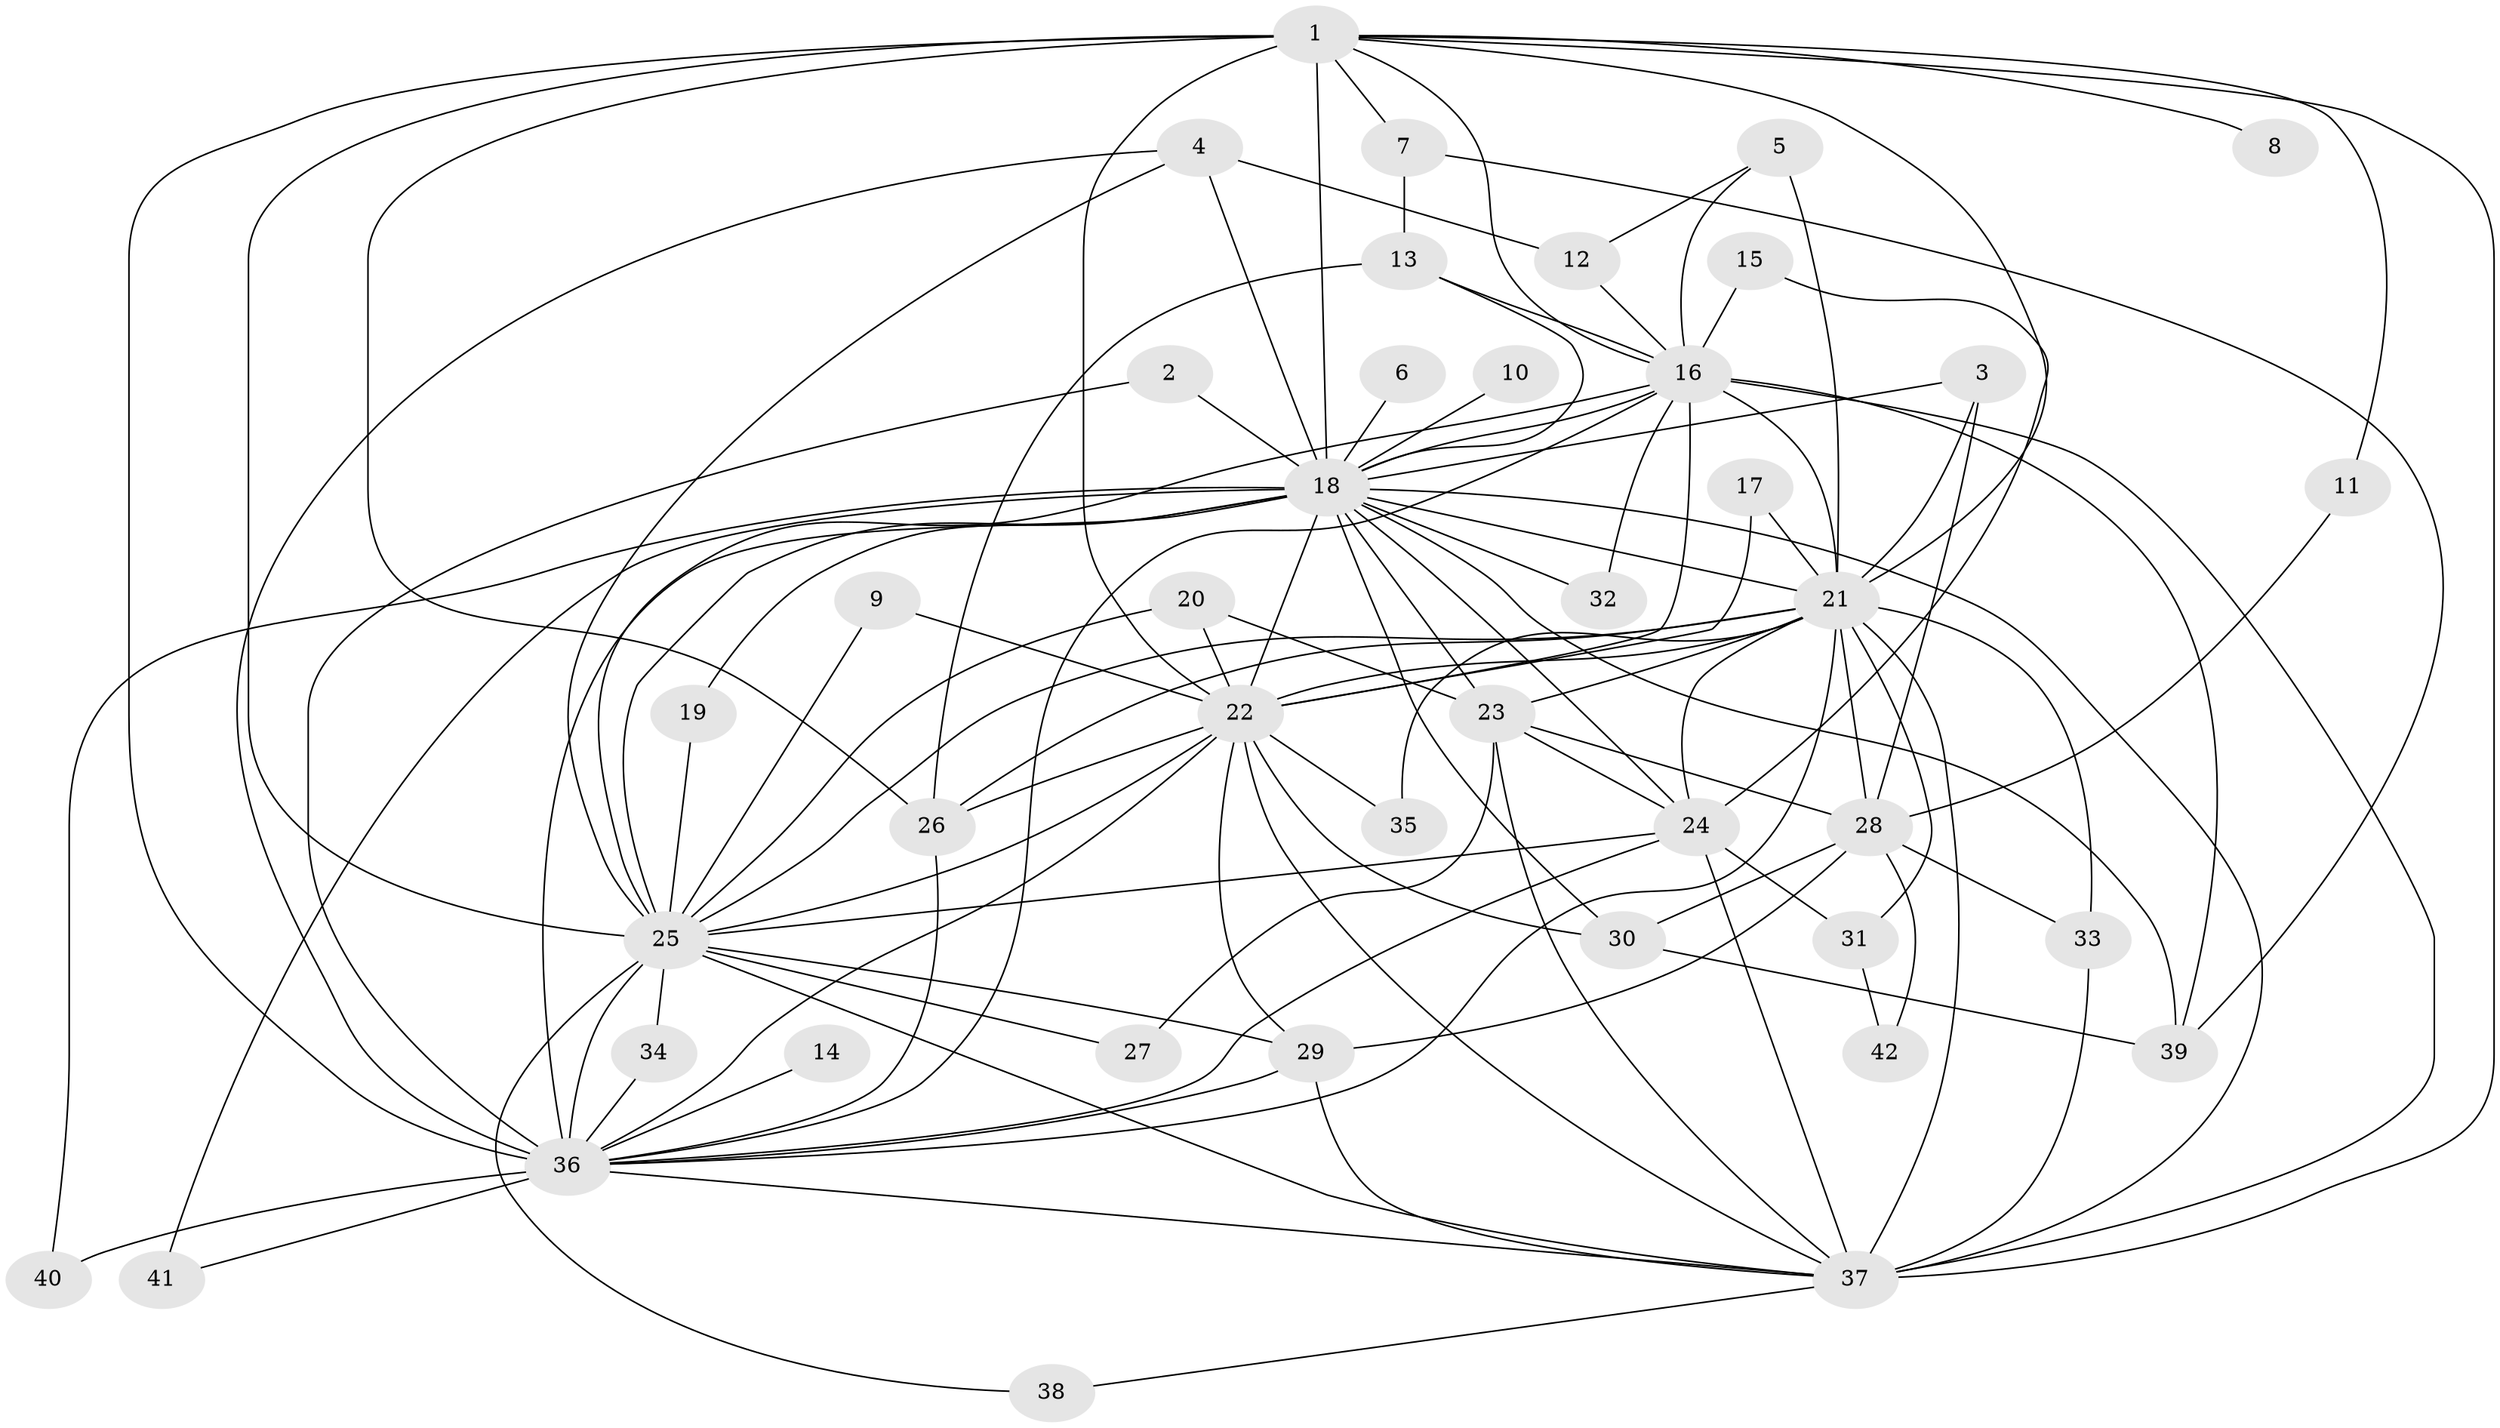 // original degree distribution, {13: 0.023809523809523808, 21: 0.03571428571428571, 24: 0.011904761904761904, 19: 0.011904761904761904, 17: 0.011904761904761904, 15: 0.011904761904761904, 16: 0.011904761904761904, 5: 0.05952380952380952, 4: 0.10714285714285714, 2: 0.5595238095238095, 3: 0.11904761904761904, 9: 0.011904761904761904, 6: 0.023809523809523808}
// Generated by graph-tools (version 1.1) at 2025/25/03/09/25 03:25:37]
// undirected, 42 vertices, 111 edges
graph export_dot {
graph [start="1"]
  node [color=gray90,style=filled];
  1;
  2;
  3;
  4;
  5;
  6;
  7;
  8;
  9;
  10;
  11;
  12;
  13;
  14;
  15;
  16;
  17;
  18;
  19;
  20;
  21;
  22;
  23;
  24;
  25;
  26;
  27;
  28;
  29;
  30;
  31;
  32;
  33;
  34;
  35;
  36;
  37;
  38;
  39;
  40;
  41;
  42;
  1 -- 7 [weight=1.0];
  1 -- 8 [weight=1.0];
  1 -- 11 [weight=1.0];
  1 -- 16 [weight=3.0];
  1 -- 18 [weight=4.0];
  1 -- 21 [weight=2.0];
  1 -- 22 [weight=3.0];
  1 -- 25 [weight=3.0];
  1 -- 26 [weight=1.0];
  1 -- 36 [weight=2.0];
  1 -- 37 [weight=2.0];
  2 -- 18 [weight=1.0];
  2 -- 36 [weight=1.0];
  3 -- 18 [weight=1.0];
  3 -- 21 [weight=1.0];
  3 -- 28 [weight=1.0];
  4 -- 12 [weight=1.0];
  4 -- 18 [weight=1.0];
  4 -- 25 [weight=1.0];
  4 -- 36 [weight=1.0];
  5 -- 12 [weight=1.0];
  5 -- 16 [weight=1.0];
  5 -- 21 [weight=2.0];
  6 -- 18 [weight=2.0];
  7 -- 13 [weight=1.0];
  7 -- 39 [weight=1.0];
  9 -- 22 [weight=1.0];
  9 -- 25 [weight=1.0];
  10 -- 18 [weight=2.0];
  11 -- 28 [weight=1.0];
  12 -- 16 [weight=1.0];
  13 -- 16 [weight=1.0];
  13 -- 18 [weight=1.0];
  13 -- 26 [weight=1.0];
  14 -- 36 [weight=1.0];
  15 -- 16 [weight=1.0];
  15 -- 24 [weight=1.0];
  16 -- 18 [weight=2.0];
  16 -- 21 [weight=1.0];
  16 -- 22 [weight=2.0];
  16 -- 25 [weight=1.0];
  16 -- 32 [weight=1.0];
  16 -- 36 [weight=1.0];
  16 -- 37 [weight=1.0];
  16 -- 39 [weight=1.0];
  17 -- 21 [weight=1.0];
  17 -- 22 [weight=1.0];
  18 -- 19 [weight=1.0];
  18 -- 21 [weight=2.0];
  18 -- 22 [weight=2.0];
  18 -- 23 [weight=2.0];
  18 -- 24 [weight=1.0];
  18 -- 25 [weight=3.0];
  18 -- 30 [weight=1.0];
  18 -- 32 [weight=1.0];
  18 -- 36 [weight=2.0];
  18 -- 37 [weight=2.0];
  18 -- 39 [weight=2.0];
  18 -- 40 [weight=1.0];
  18 -- 41 [weight=1.0];
  19 -- 25 [weight=1.0];
  20 -- 22 [weight=1.0];
  20 -- 23 [weight=2.0];
  20 -- 25 [weight=1.0];
  21 -- 22 [weight=1.0];
  21 -- 23 [weight=1.0];
  21 -- 24 [weight=1.0];
  21 -- 25 [weight=2.0];
  21 -- 26 [weight=2.0];
  21 -- 28 [weight=1.0];
  21 -- 31 [weight=1.0];
  21 -- 33 [weight=1.0];
  21 -- 35 [weight=1.0];
  21 -- 36 [weight=1.0];
  21 -- 37 [weight=2.0];
  22 -- 25 [weight=2.0];
  22 -- 26 [weight=1.0];
  22 -- 29 [weight=1.0];
  22 -- 30 [weight=2.0];
  22 -- 35 [weight=1.0];
  22 -- 36 [weight=1.0];
  22 -- 37 [weight=1.0];
  23 -- 24 [weight=1.0];
  23 -- 27 [weight=1.0];
  23 -- 28 [weight=1.0];
  23 -- 37 [weight=1.0];
  24 -- 25 [weight=1.0];
  24 -- 31 [weight=1.0];
  24 -- 36 [weight=1.0];
  24 -- 37 [weight=1.0];
  25 -- 27 [weight=1.0];
  25 -- 29 [weight=2.0];
  25 -- 34 [weight=1.0];
  25 -- 36 [weight=2.0];
  25 -- 37 [weight=2.0];
  25 -- 38 [weight=1.0];
  26 -- 36 [weight=1.0];
  28 -- 29 [weight=1.0];
  28 -- 30 [weight=1.0];
  28 -- 33 [weight=1.0];
  28 -- 42 [weight=1.0];
  29 -- 36 [weight=1.0];
  29 -- 37 [weight=1.0];
  30 -- 39 [weight=1.0];
  31 -- 42 [weight=1.0];
  33 -- 37 [weight=1.0];
  34 -- 36 [weight=1.0];
  36 -- 37 [weight=1.0];
  36 -- 40 [weight=1.0];
  36 -- 41 [weight=1.0];
  37 -- 38 [weight=1.0];
}

